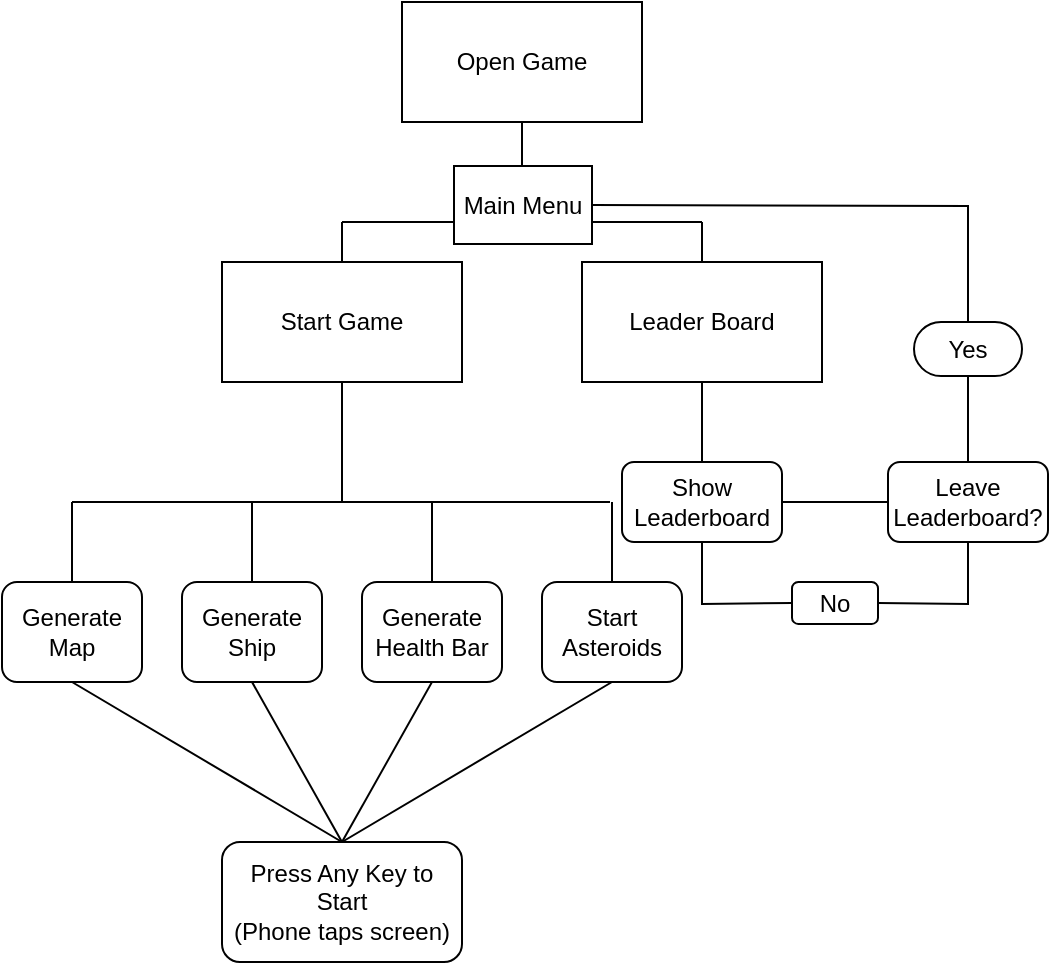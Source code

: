 <mxfile version="24.8.6">
  <diagram name="Page-1" id="edf60f1a-56cd-e834-aa8a-f176f3a09ee4">
    <mxGraphModel dx="1434" dy="738" grid="0" gridSize="10" guides="1" tooltips="1" connect="1" arrows="1" fold="1" page="1" pageScale="1" pageWidth="1100" pageHeight="850" background="none" math="0" shadow="0">
      <root>
        <mxCell id="0" />
        <mxCell id="1" parent="0" />
        <mxCell id="Aln4CxobiZYO_zKptCCv-1" value="Start Game" style="rounded=0;whiteSpace=wrap;html=1;" vertex="1" parent="1">
          <mxGeometry x="400" y="220" width="120" height="60" as="geometry" />
        </mxCell>
        <mxCell id="Aln4CxobiZYO_zKptCCv-2" value="" style="endArrow=none;html=1;rounded=0;entryX=0.5;entryY=1;entryDx=0;entryDy=0;" edge="1" parent="1" target="Aln4CxobiZYO_zKptCCv-1">
          <mxGeometry width="50" height="50" relative="1" as="geometry">
            <mxPoint x="460" y="340" as="sourcePoint" />
            <mxPoint x="610" y="250" as="targetPoint" />
          </mxGeometry>
        </mxCell>
        <mxCell id="Aln4CxobiZYO_zKptCCv-3" value="Open Game" style="rounded=0;whiteSpace=wrap;html=1;" vertex="1" parent="1">
          <mxGeometry x="490" y="90" width="120" height="60" as="geometry" />
        </mxCell>
        <mxCell id="Aln4CxobiZYO_zKptCCv-4" value="" style="endArrow=none;html=1;rounded=0;entryX=0.5;entryY=1;entryDx=0;entryDy=0;" edge="1" parent="1" target="Aln4CxobiZYO_zKptCCv-3">
          <mxGeometry width="50" height="50" relative="1" as="geometry">
            <mxPoint x="550" y="200" as="sourcePoint" />
            <mxPoint x="620" y="270" as="targetPoint" />
            <Array as="points">
              <mxPoint x="550" y="150" />
            </Array>
          </mxGeometry>
        </mxCell>
        <mxCell id="Aln4CxobiZYO_zKptCCv-5" value="Leader Board" style="rounded=0;whiteSpace=wrap;html=1;" vertex="1" parent="1">
          <mxGeometry x="580" y="220" width="120" height="60" as="geometry" />
        </mxCell>
        <mxCell id="Aln4CxobiZYO_zKptCCv-7" value="" style="endArrow=none;html=1;rounded=0;" edge="1" parent="1">
          <mxGeometry width="50" height="50" relative="1" as="geometry">
            <mxPoint x="460" y="200" as="sourcePoint" />
            <mxPoint x="640" y="200" as="targetPoint" />
          </mxGeometry>
        </mxCell>
        <mxCell id="Aln4CxobiZYO_zKptCCv-8" value="" style="endArrow=none;html=1;rounded=0;exitX=0.5;exitY=0;exitDx=0;exitDy=0;" edge="1" parent="1" source="Aln4CxobiZYO_zKptCCv-1">
          <mxGeometry width="50" height="50" relative="1" as="geometry">
            <mxPoint x="570" y="320" as="sourcePoint" />
            <mxPoint x="460" y="200" as="targetPoint" />
            <Array as="points" />
          </mxGeometry>
        </mxCell>
        <mxCell id="Aln4CxobiZYO_zKptCCv-9" value="" style="endArrow=none;html=1;rounded=0;exitX=0.5;exitY=0;exitDx=0;exitDy=0;" edge="1" parent="1" source="Aln4CxobiZYO_zKptCCv-5">
          <mxGeometry width="50" height="50" relative="1" as="geometry">
            <mxPoint x="470" y="230" as="sourcePoint" />
            <mxPoint x="640" y="200" as="targetPoint" />
            <Array as="points" />
          </mxGeometry>
        </mxCell>
        <mxCell id="Aln4CxobiZYO_zKptCCv-10" value="Show Leaderboard" style="rounded=1;whiteSpace=wrap;html=1;" vertex="1" parent="1">
          <mxGeometry x="600" y="320" width="80" height="40" as="geometry" />
        </mxCell>
        <mxCell id="Aln4CxobiZYO_zKptCCv-11" value="" style="endArrow=none;html=1;rounded=0;exitX=0.5;exitY=1;exitDx=0;exitDy=0;entryX=0.5;entryY=0;entryDx=0;entryDy=0;" edge="1" parent="1" source="Aln4CxobiZYO_zKptCCv-5" target="Aln4CxobiZYO_zKptCCv-10">
          <mxGeometry width="50" height="50" relative="1" as="geometry">
            <mxPoint x="650" y="230" as="sourcePoint" />
            <mxPoint x="650" y="210" as="targetPoint" />
            <Array as="points" />
          </mxGeometry>
        </mxCell>
        <mxCell id="Aln4CxobiZYO_zKptCCv-12" value="Generate Map" style="rounded=1;whiteSpace=wrap;html=1;" vertex="1" parent="1">
          <mxGeometry x="290" y="380" width="70" height="50" as="geometry" />
        </mxCell>
        <mxCell id="Aln4CxobiZYO_zKptCCv-13" value="Generate Ship" style="rounded=1;whiteSpace=wrap;html=1;" vertex="1" parent="1">
          <mxGeometry x="380" y="380" width="70" height="50" as="geometry" />
        </mxCell>
        <mxCell id="Aln4CxobiZYO_zKptCCv-14" value="Generate Health Bar" style="rounded=1;whiteSpace=wrap;html=1;" vertex="1" parent="1">
          <mxGeometry x="470" y="380" width="70" height="50" as="geometry" />
        </mxCell>
        <mxCell id="Aln4CxobiZYO_zKptCCv-15" value="Start Asteroids" style="rounded=1;whiteSpace=wrap;html=1;" vertex="1" parent="1">
          <mxGeometry x="560" y="380" width="70" height="50" as="geometry" />
        </mxCell>
        <mxCell id="Aln4CxobiZYO_zKptCCv-16" value="" style="endArrow=none;html=1;rounded=0;" edge="1" parent="1">
          <mxGeometry width="50" height="50" relative="1" as="geometry">
            <mxPoint x="325" y="340" as="sourcePoint" />
            <mxPoint x="594" y="340" as="targetPoint" />
          </mxGeometry>
        </mxCell>
        <mxCell id="Aln4CxobiZYO_zKptCCv-17" value="" style="endArrow=none;html=1;rounded=0;exitX=0.5;exitY=0;exitDx=0;exitDy=0;" edge="1" parent="1" source="Aln4CxobiZYO_zKptCCv-12">
          <mxGeometry width="50" height="50" relative="1" as="geometry">
            <mxPoint x="280" y="390" as="sourcePoint" />
            <mxPoint x="325" y="340" as="targetPoint" />
          </mxGeometry>
        </mxCell>
        <mxCell id="Aln4CxobiZYO_zKptCCv-18" value="" style="endArrow=none;html=1;rounded=0;entryX=0.5;entryY=0;entryDx=0;entryDy=0;" edge="1" parent="1" target="Aln4CxobiZYO_zKptCCv-13">
          <mxGeometry width="50" height="50" relative="1" as="geometry">
            <mxPoint x="415" y="340" as="sourcePoint" />
            <mxPoint x="620" y="270" as="targetPoint" />
          </mxGeometry>
        </mxCell>
        <mxCell id="Aln4CxobiZYO_zKptCCv-19" value="" style="endArrow=none;html=1;rounded=0;exitX=0.5;exitY=0;exitDx=0;exitDy=0;" edge="1" parent="1" source="Aln4CxobiZYO_zKptCCv-14">
          <mxGeometry width="50" height="50" relative="1" as="geometry">
            <mxPoint x="570" y="320" as="sourcePoint" />
            <mxPoint x="505" y="340" as="targetPoint" />
          </mxGeometry>
        </mxCell>
        <mxCell id="Aln4CxobiZYO_zKptCCv-20" value="" style="endArrow=none;html=1;rounded=0;exitX=0.5;exitY=0;exitDx=0;exitDy=0;" edge="1" parent="1" source="Aln4CxobiZYO_zKptCCv-15">
          <mxGeometry width="50" height="50" relative="1" as="geometry">
            <mxPoint x="570" y="320" as="sourcePoint" />
            <mxPoint x="595" y="340" as="targetPoint" />
          </mxGeometry>
        </mxCell>
        <mxCell id="Aln4CxobiZYO_zKptCCv-21" value="" style="endArrow=none;html=1;rounded=0;entryX=0.5;entryY=1;entryDx=0;entryDy=0;exitX=0.5;exitY=0;exitDx=0;exitDy=0;" edge="1" parent="1" source="Aln4CxobiZYO_zKptCCv-26" target="Aln4CxobiZYO_zKptCCv-12">
          <mxGeometry width="50" height="50" relative="1" as="geometry">
            <mxPoint x="325" y="480" as="sourcePoint" />
            <mxPoint x="370" y="440" as="targetPoint" />
          </mxGeometry>
        </mxCell>
        <mxCell id="Aln4CxobiZYO_zKptCCv-22" value="" style="endArrow=none;html=1;rounded=0;entryX=0.5;entryY=1;entryDx=0;entryDy=0;exitX=0.5;exitY=0;exitDx=0;exitDy=0;" edge="1" parent="1" source="Aln4CxobiZYO_zKptCCv-26" target="Aln4CxobiZYO_zKptCCv-13">
          <mxGeometry width="50" height="50" relative="1" as="geometry">
            <mxPoint x="415" y="480" as="sourcePoint" />
            <mxPoint x="335" y="440" as="targetPoint" />
          </mxGeometry>
        </mxCell>
        <mxCell id="Aln4CxobiZYO_zKptCCv-23" value="" style="endArrow=none;html=1;rounded=0;entryX=0.5;entryY=1;entryDx=0;entryDy=0;exitX=0.5;exitY=0;exitDx=0;exitDy=0;" edge="1" parent="1" source="Aln4CxobiZYO_zKptCCv-26" target="Aln4CxobiZYO_zKptCCv-14">
          <mxGeometry width="50" height="50" relative="1" as="geometry">
            <mxPoint x="505" y="480" as="sourcePoint" />
            <mxPoint x="345" y="450" as="targetPoint" />
          </mxGeometry>
        </mxCell>
        <mxCell id="Aln4CxobiZYO_zKptCCv-24" value="" style="endArrow=none;html=1;rounded=0;entryX=0.5;entryY=1;entryDx=0;entryDy=0;exitX=0.5;exitY=0;exitDx=0;exitDy=0;" edge="1" parent="1" source="Aln4CxobiZYO_zKptCCv-26" target="Aln4CxobiZYO_zKptCCv-15">
          <mxGeometry width="50" height="50" relative="1" as="geometry">
            <mxPoint x="595" y="480" as="sourcePoint" />
            <mxPoint x="355" y="460" as="targetPoint" />
          </mxGeometry>
        </mxCell>
        <mxCell id="Aln4CxobiZYO_zKptCCv-26" value="Press Any Key to Start&lt;div&gt;(Phone taps screen)&lt;/div&gt;" style="rounded=1;whiteSpace=wrap;html=1;" vertex="1" parent="1">
          <mxGeometry x="400" y="510" width="120" height="60" as="geometry" />
        </mxCell>
        <mxCell id="Aln4CxobiZYO_zKptCCv-28" value="Leave Leaderboard?" style="rounded=1;whiteSpace=wrap;html=1;" vertex="1" parent="1">
          <mxGeometry x="733" y="320" width="80" height="40" as="geometry" />
        </mxCell>
        <mxCell id="Aln4CxobiZYO_zKptCCv-29" value="" style="endArrow=none;html=1;rounded=0;entryX=0;entryY=0.5;entryDx=0;entryDy=0;exitX=1;exitY=0.5;exitDx=0;exitDy=0;" edge="1" parent="1" source="Aln4CxobiZYO_zKptCCv-10" target="Aln4CxobiZYO_zKptCCv-28">
          <mxGeometry width="50" height="50" relative="1" as="geometry">
            <mxPoint x="570" y="423" as="sourcePoint" />
            <mxPoint x="620" y="373" as="targetPoint" />
          </mxGeometry>
        </mxCell>
        <mxCell id="Aln4CxobiZYO_zKptCCv-30" value="No" style="rounded=1;whiteSpace=wrap;html=1;" vertex="1" parent="1">
          <mxGeometry x="685" y="380" width="43" height="21" as="geometry" />
        </mxCell>
        <mxCell id="Aln4CxobiZYO_zKptCCv-31" value="" style="endArrow=none;html=1;rounded=0;entryX=0.5;entryY=1;entryDx=0;entryDy=0;exitX=1;exitY=0.5;exitDx=0;exitDy=0;" edge="1" parent="1" source="Aln4CxobiZYO_zKptCCv-30" target="Aln4CxobiZYO_zKptCCv-28">
          <mxGeometry width="50" height="50" relative="1" as="geometry">
            <mxPoint x="570" y="423" as="sourcePoint" />
            <mxPoint x="620" y="373" as="targetPoint" />
            <Array as="points">
              <mxPoint x="773" y="391" />
            </Array>
          </mxGeometry>
        </mxCell>
        <mxCell id="Aln4CxobiZYO_zKptCCv-32" value="" style="endArrow=none;html=1;rounded=0;entryX=0.5;entryY=1;entryDx=0;entryDy=0;exitX=0;exitY=0.5;exitDx=0;exitDy=0;" edge="1" parent="1" source="Aln4CxobiZYO_zKptCCv-30" target="Aln4CxobiZYO_zKptCCv-10">
          <mxGeometry width="50" height="50" relative="1" as="geometry">
            <mxPoint x="570" y="423" as="sourcePoint" />
            <mxPoint x="620" y="373" as="targetPoint" />
            <Array as="points">
              <mxPoint x="640" y="391" />
            </Array>
          </mxGeometry>
        </mxCell>
        <mxCell id="Aln4CxobiZYO_zKptCCv-33" value="Yes" style="rounded=1;whiteSpace=wrap;html=1;arcSize=50;" vertex="1" parent="1">
          <mxGeometry x="746" y="250" width="54" height="27" as="geometry" />
        </mxCell>
        <mxCell id="Aln4CxobiZYO_zKptCCv-34" value="" style="endArrow=none;html=1;rounded=0;entryX=0.5;entryY=1;entryDx=0;entryDy=0;" edge="1" parent="1" source="Aln4CxobiZYO_zKptCCv-28" target="Aln4CxobiZYO_zKptCCv-33">
          <mxGeometry width="50" height="50" relative="1" as="geometry">
            <mxPoint x="570" y="423" as="sourcePoint" />
            <mxPoint x="620" y="373" as="targetPoint" />
          </mxGeometry>
        </mxCell>
        <mxCell id="Aln4CxobiZYO_zKptCCv-36" value="" style="endArrow=none;html=1;rounded=0;entryX=0.5;entryY=0;entryDx=0;entryDy=0;exitX=1;exitY=0.5;exitDx=0;exitDy=0;" edge="1" parent="1" source="Aln4CxobiZYO_zKptCCv-39" target="Aln4CxobiZYO_zKptCCv-33">
          <mxGeometry width="50" height="50" relative="1" as="geometry">
            <mxPoint x="771" y="112" as="sourcePoint" />
            <mxPoint x="620" y="373" as="targetPoint" />
            <Array as="points">
              <mxPoint x="773" y="192" />
            </Array>
          </mxGeometry>
        </mxCell>
        <mxCell id="Aln4CxobiZYO_zKptCCv-39" value="Main Menu" style="rounded=0;whiteSpace=wrap;html=1;" vertex="1" parent="1">
          <mxGeometry x="516" y="172" width="69" height="39" as="geometry" />
        </mxCell>
      </root>
    </mxGraphModel>
  </diagram>
</mxfile>
